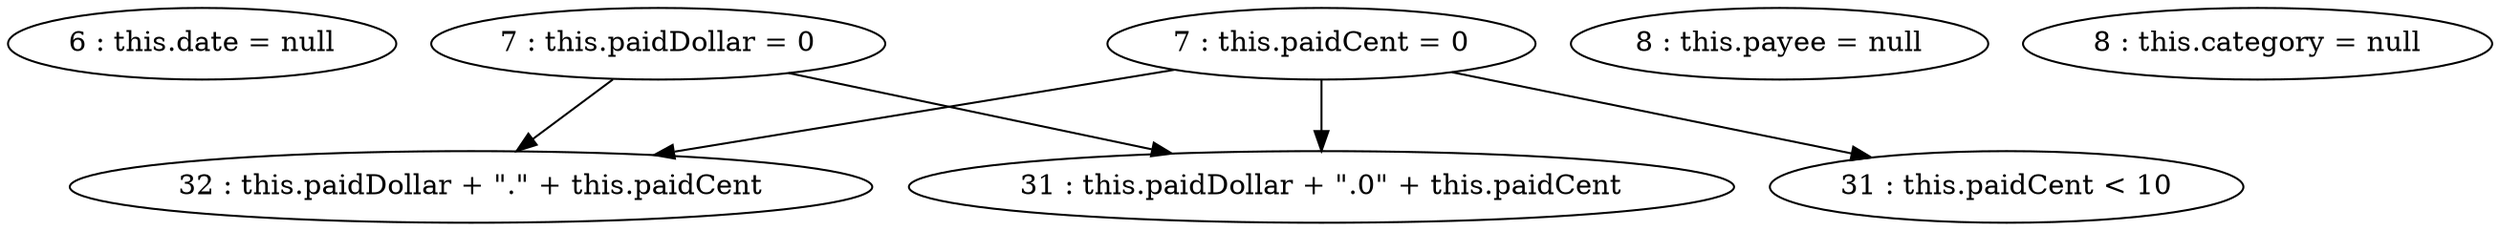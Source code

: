 digraph G {
"6 : this.date = null"
"7 : this.paidDollar = 0"
"7 : this.paidDollar = 0" -> "31 : this.paidDollar + \".0\" + this.paidCent"
"7 : this.paidDollar = 0" -> "32 : this.paidDollar + \".\" + this.paidCent"
"7 : this.paidCent = 0"
"7 : this.paidCent = 0" -> "31 : this.paidDollar + \".0\" + this.paidCent"
"7 : this.paidCent = 0" -> "31 : this.paidCent < 10"
"7 : this.paidCent = 0" -> "32 : this.paidDollar + \".\" + this.paidCent"
"8 : this.payee = null"
"8 : this.category = null"
"31 : this.paidCent < 10"
"31 : this.paidDollar + \".0\" + this.paidCent"
"32 : this.paidDollar + \".\" + this.paidCent"
}